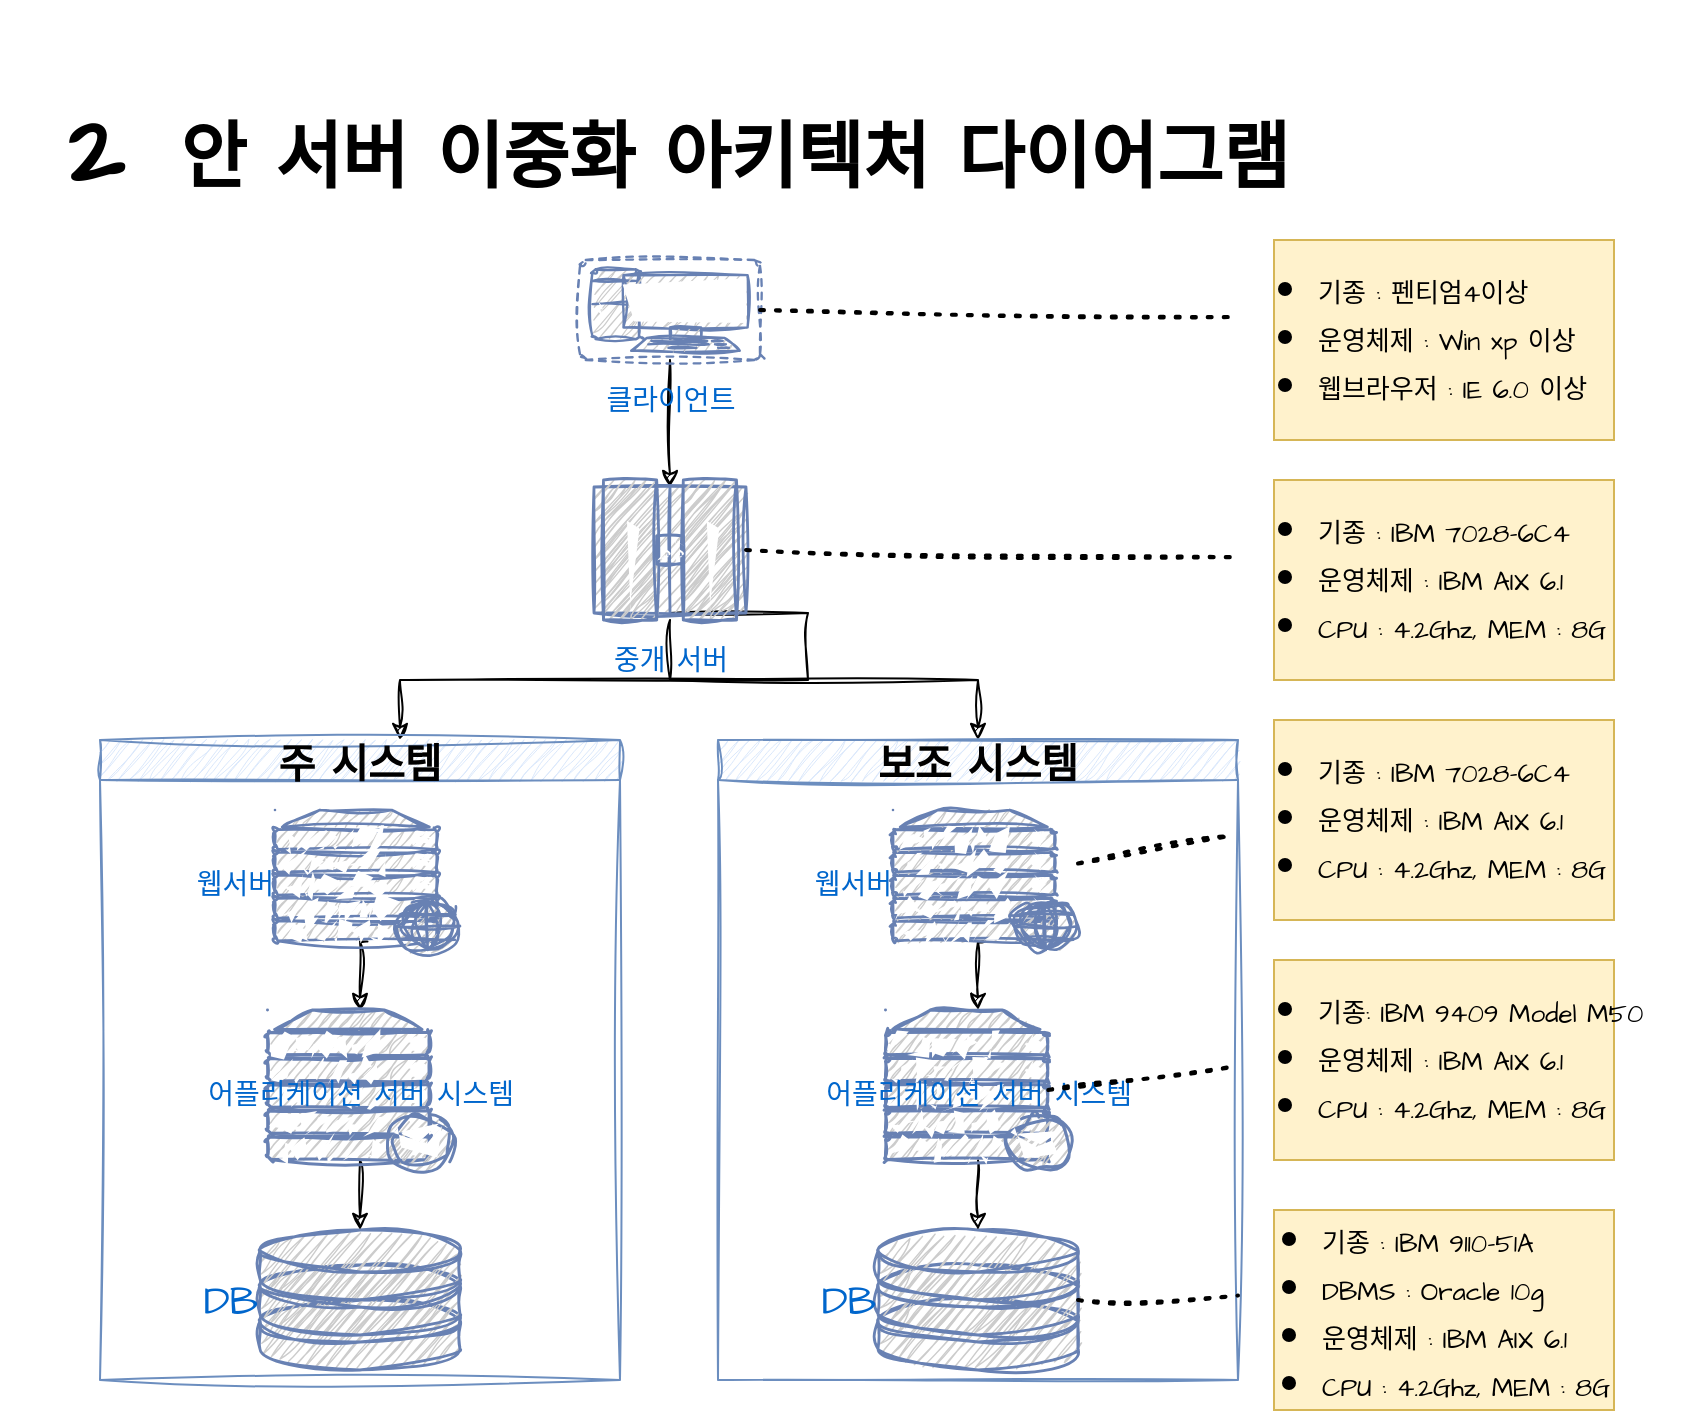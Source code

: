 <mxfile version="21.1.1" type="device">
  <diagram name="페이지-1" id="3MIh7c14-3M-HPNPaUDe">
    <mxGraphModel dx="859" dy="1865" grid="1" gridSize="10" guides="1" tooltips="1" connect="1" arrows="1" fold="1" page="1" pageScale="1" pageWidth="827" pageHeight="1169" math="0" shadow="0">
      <root>
        <mxCell id="0" />
        <mxCell id="1" parent="0" />
        <mxCell id="zOI9WWHMZoX-61sYecG0-23" style="edgeStyle=orthogonalEdgeStyle;rounded=0;sketch=1;hachureGap=4;jiggle=2;curveFitting=1;orthogonalLoop=1;jettySize=auto;html=1;exitX=0.5;exitY=1;exitDx=0;exitDy=0;exitPerimeter=0;entryX=0.5;entryY=0.05;entryDx=0;entryDy=0;entryPerimeter=0;fontFamily=Architects Daughter;fontSource=https%3A%2F%2Ffonts.googleapis.com%2Fcss%3Ffamily%3DArchitects%2BDaughter;fontSize=16;" edge="1" parent="1" source="zOI9WWHMZoX-61sYecG0-1" target="zOI9WWHMZoX-61sYecG0-2">
          <mxGeometry relative="1" as="geometry" />
        </mxCell>
        <mxCell id="zOI9WWHMZoX-61sYecG0-1" value="&lt;font style=&quot;font-size: 14px;&quot;&gt;클라이언트&lt;/font&gt;" style="fontColor=#0066CC;verticalAlign=top;verticalLabelPosition=bottom;labelPosition=center;align=center;html=1;outlineConnect=0;fillColor=#CCCCCC;strokeColor=#6881B3;gradientColor=none;gradientDirection=north;strokeWidth=2;shape=mxgraph.networks.virtual_pc;sketch=1;hachureGap=4;jiggle=2;curveFitting=1;fontFamily=Architects Daughter;fontSource=https%3A%2F%2Ffonts.googleapis.com%2Fcss%3Ffamily%3DArchitects%2BDaughter;fontSize=20;" vertex="1" parent="1">
          <mxGeometry x="300" y="100" width="90" height="50" as="geometry" />
        </mxCell>
        <mxCell id="zOI9WWHMZoX-61sYecG0-24" style="edgeStyle=orthogonalEdgeStyle;rounded=0;sketch=1;hachureGap=4;jiggle=2;curveFitting=1;orthogonalLoop=1;jettySize=auto;html=1;fontFamily=Architects Daughter;fontSource=https%3A%2F%2Ffonts.googleapis.com%2Fcss%3Ffamily%3DArchitects%2BDaughter;fontSize=16;exitX=0.5;exitY=0.95;exitDx=0;exitDy=0;exitPerimeter=0;" edge="1" parent="1" source="zOI9WWHMZoX-61sYecG0-2" target="zOI9WWHMZoX-61sYecG0-3">
          <mxGeometry relative="1" as="geometry">
            <Array as="points">
              <mxPoint x="414" y="310" />
              <mxPoint x="210" y="310" />
            </Array>
          </mxGeometry>
        </mxCell>
        <mxCell id="zOI9WWHMZoX-61sYecG0-25" style="edgeStyle=orthogonalEdgeStyle;rounded=0;sketch=1;hachureGap=4;jiggle=2;curveFitting=1;orthogonalLoop=1;jettySize=auto;html=1;entryX=0.5;entryY=0;entryDx=0;entryDy=0;fontFamily=Architects Daughter;fontSource=https%3A%2F%2Ffonts.googleapis.com%2Fcss%3Ffamily%3DArchitects%2BDaughter;fontSize=16;" edge="1" parent="1" source="zOI9WWHMZoX-61sYecG0-2" target="zOI9WWHMZoX-61sYecG0-26">
          <mxGeometry relative="1" as="geometry">
            <mxPoint x="590" y="340" as="targetPoint" />
          </mxGeometry>
        </mxCell>
        <mxCell id="zOI9WWHMZoX-61sYecG0-2" value="&lt;font style=&quot;font-size: 14px;&quot;&gt;중개 서버&lt;/font&gt;" style="fontColor=#0066CC;verticalAlign=top;verticalLabelPosition=bottom;labelPosition=center;align=center;html=1;outlineConnect=0;fillColor=#CCCCCC;strokeColor=#6881B3;gradientColor=none;gradientDirection=north;strokeWidth=2;shape=mxgraph.networks.mainframe;sketch=1;hachureGap=4;jiggle=2;curveFitting=1;fontFamily=Architects Daughter;fontSource=https%3A%2F%2Ffonts.googleapis.com%2Fcss%3Ffamily%3DArchitects%2BDaughter;fontSize=20;" vertex="1" parent="1">
          <mxGeometry x="307" y="210" width="76" height="70" as="geometry" />
        </mxCell>
        <mxCell id="zOI9WWHMZoX-61sYecG0-3" value="주 시스템" style="swimlane;startSize=20;horizontal=1;containerType=tree;sketch=1;hachureGap=4;jiggle=2;curveFitting=1;fontFamily=Architects Daughter;fontSource=https%3A%2F%2Ffonts.googleapis.com%2Fcss%3Ffamily%3DArchitects%2BDaughter;fontSize=20;fillColor=#dae8fc;strokeColor=#6c8ebf;" vertex="1" parent="1">
          <mxGeometry x="60" y="340" width="260" height="320" as="geometry" />
        </mxCell>
        <mxCell id="zOI9WWHMZoX-61sYecG0-15" style="edgeStyle=orthogonalEdgeStyle;rounded=0;sketch=1;hachureGap=4;jiggle=2;curveFitting=1;orthogonalLoop=1;jettySize=auto;html=1;exitX=0.5;exitY=0.94;exitDx=0;exitDy=0;exitPerimeter=0;entryX=0.5;entryY=0;entryDx=0;entryDy=0;entryPerimeter=0;fontFamily=Architects Daughter;fontSource=https%3A%2F%2Ffonts.googleapis.com%2Fcss%3Ffamily%3DArchitects%2BDaughter;fontSize=16;" edge="1" parent="zOI9WWHMZoX-61sYecG0-3" source="zOI9WWHMZoX-61sYecG0-11" target="zOI9WWHMZoX-61sYecG0-13">
          <mxGeometry relative="1" as="geometry" />
        </mxCell>
        <mxCell id="zOI9WWHMZoX-61sYecG0-11" value="&lt;font style=&quot;font-size: 14px;&quot;&gt;웹서버&lt;/font&gt;" style="fontColor=#0066CC;verticalAlign=middle;verticalLabelPosition=middle;labelPosition=left;align=right;html=1;outlineConnect=0;fillColor=#CCCCCC;strokeColor=#6881B3;gradientColor=none;gradientDirection=north;strokeWidth=2;shape=mxgraph.networks.web_server;sketch=1;hachureGap=4;jiggle=2;curveFitting=1;fontFamily=Architects Daughter;fontSource=https%3A%2F%2Ffonts.googleapis.com%2Fcss%3Ffamily%3DArchitects%2BDaughter;fontSize=20;" vertex="1" parent="zOI9WWHMZoX-61sYecG0-3">
          <mxGeometry x="87.5" y="35" width="92.5" height="70" as="geometry" />
        </mxCell>
        <mxCell id="zOI9WWHMZoX-61sYecG0-12" value="DB" style="fontColor=#0066CC;verticalAlign=middle;verticalLabelPosition=middle;labelPosition=left;align=right;html=1;outlineConnect=0;fillColor=#CCCCCC;strokeColor=#6881B3;gradientColor=none;gradientDirection=north;strokeWidth=2;shape=mxgraph.networks.storage;sketch=1;hachureGap=4;jiggle=2;curveFitting=1;fontFamily=Architects Daughter;fontSource=https%3A%2F%2Ffonts.googleapis.com%2Fcss%3Ffamily%3DArchitects%2BDaughter;fontSize=20;" vertex="1" parent="zOI9WWHMZoX-61sYecG0-3">
          <mxGeometry x="80" y="245" width="100" height="70" as="geometry" />
        </mxCell>
        <mxCell id="zOI9WWHMZoX-61sYecG0-16" style="edgeStyle=orthogonalEdgeStyle;rounded=0;sketch=1;hachureGap=4;jiggle=2;curveFitting=1;orthogonalLoop=1;jettySize=auto;html=1;exitX=0.5;exitY=0.94;exitDx=0;exitDy=0;exitPerimeter=0;entryX=0.5;entryY=0;entryDx=0;entryDy=0;entryPerimeter=0;fontFamily=Architects Daughter;fontSource=https%3A%2F%2Ffonts.googleapis.com%2Fcss%3Ffamily%3DArchitects%2BDaughter;fontSize=16;" edge="1" parent="zOI9WWHMZoX-61sYecG0-3" source="zOI9WWHMZoX-61sYecG0-13" target="zOI9WWHMZoX-61sYecG0-12">
          <mxGeometry relative="1" as="geometry" />
        </mxCell>
        <mxCell id="zOI9WWHMZoX-61sYecG0-13" value="&lt;font style=&quot;font-size: 14px;&quot;&gt;어플리케이션 서버 시스템&lt;/font&gt;" style="fontColor=#0066CC;verticalAlign=middle;verticalLabelPosition=middle;labelPosition=center;align=center;html=1;outlineConnect=0;fillColor=#CCCCCC;strokeColor=#6881B3;gradientColor=none;gradientDirection=north;strokeWidth=2;shape=mxgraph.networks.mail_server;sketch=1;hachureGap=4;jiggle=2;curveFitting=1;fontFamily=Architects Daughter;fontSource=https%3A%2F%2Ffonts.googleapis.com%2Fcss%3Ffamily%3DArchitects%2BDaughter;fontSize=20;" vertex="1" parent="zOI9WWHMZoX-61sYecG0-3">
          <mxGeometry x="83.75" y="135" width="92.5" height="80" as="geometry" />
        </mxCell>
        <mxCell id="zOI9WWHMZoX-61sYecG0-26" value="보조 시스템" style="swimlane;startSize=20;horizontal=1;containerType=tree;sketch=1;hachureGap=4;jiggle=2;curveFitting=1;fontFamily=Architects Daughter;fontSource=https%3A%2F%2Ffonts.googleapis.com%2Fcss%3Ffamily%3DArchitects%2BDaughter;fontSize=20;fillColor=#dae8fc;strokeColor=#6c8ebf;" vertex="1" parent="1">
          <mxGeometry x="369" y="340" width="260" height="320" as="geometry" />
        </mxCell>
        <mxCell id="zOI9WWHMZoX-61sYecG0-27" style="edgeStyle=orthogonalEdgeStyle;rounded=0;sketch=1;hachureGap=4;jiggle=2;curveFitting=1;orthogonalLoop=1;jettySize=auto;html=1;exitX=0.5;exitY=0.94;exitDx=0;exitDy=0;exitPerimeter=0;entryX=0.5;entryY=0;entryDx=0;entryDy=0;entryPerimeter=0;fontFamily=Architects Daughter;fontSource=https%3A%2F%2Ffonts.googleapis.com%2Fcss%3Ffamily%3DArchitects%2BDaughter;fontSize=16;" edge="1" parent="zOI9WWHMZoX-61sYecG0-26" source="zOI9WWHMZoX-61sYecG0-28" target="zOI9WWHMZoX-61sYecG0-31">
          <mxGeometry relative="1" as="geometry" />
        </mxCell>
        <mxCell id="zOI9WWHMZoX-61sYecG0-28" value="&lt;font style=&quot;font-size: 14px;&quot;&gt;웹서버&lt;/font&gt;" style="fontColor=#0066CC;verticalAlign=middle;verticalLabelPosition=middle;labelPosition=left;align=right;html=1;outlineConnect=0;fillColor=#CCCCCC;strokeColor=#6881B3;gradientColor=none;gradientDirection=north;strokeWidth=2;shape=mxgraph.networks.web_server;sketch=1;hachureGap=4;jiggle=2;curveFitting=1;fontFamily=Architects Daughter;fontSource=https%3A%2F%2Ffonts.googleapis.com%2Fcss%3Ffamily%3DArchitects%2BDaughter;fontSize=20;" vertex="1" parent="zOI9WWHMZoX-61sYecG0-26">
          <mxGeometry x="87.5" y="35" width="92.5" height="70" as="geometry" />
        </mxCell>
        <mxCell id="zOI9WWHMZoX-61sYecG0-29" value="DB" style="fontColor=#0066CC;verticalAlign=middle;verticalLabelPosition=middle;labelPosition=left;align=right;html=1;outlineConnect=0;fillColor=#CCCCCC;strokeColor=#6881B3;gradientColor=none;gradientDirection=north;strokeWidth=2;shape=mxgraph.networks.storage;sketch=1;hachureGap=4;jiggle=2;curveFitting=1;fontFamily=Architects Daughter;fontSource=https%3A%2F%2Ffonts.googleapis.com%2Fcss%3Ffamily%3DArchitects%2BDaughter;fontSize=20;" vertex="1" parent="zOI9WWHMZoX-61sYecG0-26">
          <mxGeometry x="80" y="245" width="100" height="70" as="geometry" />
        </mxCell>
        <mxCell id="zOI9WWHMZoX-61sYecG0-30" style="edgeStyle=orthogonalEdgeStyle;rounded=0;sketch=1;hachureGap=4;jiggle=2;curveFitting=1;orthogonalLoop=1;jettySize=auto;html=1;exitX=0.5;exitY=0.94;exitDx=0;exitDy=0;exitPerimeter=0;entryX=0.5;entryY=0;entryDx=0;entryDy=0;entryPerimeter=0;fontFamily=Architects Daughter;fontSource=https%3A%2F%2Ffonts.googleapis.com%2Fcss%3Ffamily%3DArchitects%2BDaughter;fontSize=16;" edge="1" parent="zOI9WWHMZoX-61sYecG0-26" source="zOI9WWHMZoX-61sYecG0-31" target="zOI9WWHMZoX-61sYecG0-29">
          <mxGeometry relative="1" as="geometry" />
        </mxCell>
        <mxCell id="zOI9WWHMZoX-61sYecG0-31" value="&lt;font style=&quot;font-size: 14px;&quot;&gt;어플리케이션 서버 시스템&lt;/font&gt;" style="fontColor=#0066CC;verticalAlign=middle;verticalLabelPosition=middle;labelPosition=center;align=center;html=1;outlineConnect=0;fillColor=#CCCCCC;strokeColor=#6881B3;gradientColor=none;gradientDirection=north;strokeWidth=2;shape=mxgraph.networks.mail_server;sketch=1;hachureGap=4;jiggle=2;curveFitting=1;fontFamily=Architects Daughter;fontSource=https%3A%2F%2Ffonts.googleapis.com%2Fcss%3Ffamily%3DArchitects%2BDaughter;fontSize=20;" vertex="1" parent="zOI9WWHMZoX-61sYecG0-26">
          <mxGeometry x="83.75" y="135" width="92.5" height="80" as="geometry" />
        </mxCell>
        <mxCell id="zOI9WWHMZoX-61sYecG0-37" value="" style="group" vertex="1" connectable="0" parent="1">
          <mxGeometry x="627" y="80" width="200" height="110" as="geometry" />
        </mxCell>
        <mxCell id="zOI9WWHMZoX-61sYecG0-35" value="" style="text;html=1;strokeColor=#d6b656;fillColor=#fff2cc;align=center;verticalAlign=middle;whiteSpace=wrap;overflow=hidden;fontSize=20;fontFamily=Architects Daughter;" vertex="1" parent="zOI9WWHMZoX-61sYecG0-37">
          <mxGeometry x="20" y="10" width="170" height="100" as="geometry" />
        </mxCell>
        <UserObject label="&lt;ul&gt;&lt;li&gt;&lt;font style=&quot;font-size: 13px;&quot;&gt;기종 : 펜티엄4이상&lt;/font&gt;&lt;/li&gt;&lt;li&gt;&lt;font style=&quot;font-size: 13px;&quot;&gt;운영체제 : Win xp 이상&lt;/font&gt;&lt;/li&gt;&lt;li&gt;&lt;font style=&quot;font-size: 13px;&quot;&gt;웹브라우저 : IE 6.0 이상&lt;/font&gt;&lt;/li&gt;&lt;/ul&gt;" placeholders="1" name="Variable" id="zOI9WWHMZoX-61sYecG0-32">
          <mxCell style="text;html=1;strokeColor=none;fillColor=none;align=left;verticalAlign=middle;whiteSpace=wrap;overflow=hidden;fontSize=20;fontFamily=Architects Daughter;" vertex="1" parent="zOI9WWHMZoX-61sYecG0-37">
            <mxGeometry width="200" height="100" as="geometry" />
          </mxCell>
        </UserObject>
        <mxCell id="zOI9WWHMZoX-61sYecG0-38" value="" style="group" vertex="1" connectable="0" parent="1">
          <mxGeometry x="627" y="200" width="200" height="110" as="geometry" />
        </mxCell>
        <mxCell id="zOI9WWHMZoX-61sYecG0-39" value="" style="text;html=1;strokeColor=#d6b656;fillColor=#fff2cc;align=center;verticalAlign=middle;whiteSpace=wrap;overflow=hidden;fontSize=20;fontFamily=Architects Daughter;" vertex="1" parent="zOI9WWHMZoX-61sYecG0-38">
          <mxGeometry x="20" y="10" width="170" height="100" as="geometry" />
        </mxCell>
        <UserObject label="&lt;ul&gt;&lt;li&gt;&lt;font style=&quot;font-size: 13px;&quot;&gt;기종 : IBM 7028-6C4&lt;/font&gt;&lt;/li&gt;&lt;li&gt;&lt;font style=&quot;font-size: 13px;&quot;&gt;운영체제 : IBM AIX 6.1&amp;nbsp;&lt;/font&gt;&lt;/li&gt;&lt;li&gt;&lt;font style=&quot;font-size: 13px;&quot;&gt;CPU : 4.2Ghz, MEM : 8G&lt;/font&gt;&lt;/li&gt;&lt;/ul&gt;" placeholders="1" name="Variable" id="zOI9WWHMZoX-61sYecG0-40">
          <mxCell style="text;html=1;strokeColor=none;fillColor=none;align=left;verticalAlign=middle;whiteSpace=wrap;overflow=hidden;fontSize=20;fontFamily=Architects Daughter;" vertex="1" parent="zOI9WWHMZoX-61sYecG0-38">
            <mxGeometry width="200" height="100" as="geometry" />
          </mxCell>
        </UserObject>
        <mxCell id="zOI9WWHMZoX-61sYecG0-41" value="" style="group" vertex="1" connectable="0" parent="1">
          <mxGeometry x="627" y="320" width="200" height="110" as="geometry" />
        </mxCell>
        <mxCell id="zOI9WWHMZoX-61sYecG0-42" value="" style="text;html=1;strokeColor=#d6b656;fillColor=#fff2cc;align=center;verticalAlign=middle;whiteSpace=wrap;overflow=hidden;fontSize=20;fontFamily=Architects Daughter;" vertex="1" parent="zOI9WWHMZoX-61sYecG0-41">
          <mxGeometry x="20" y="10" width="170" height="100" as="geometry" />
        </mxCell>
        <UserObject label="&lt;ul&gt;&lt;li style=&quot;border-color: var(--border-color);&quot;&gt;&lt;font style=&quot;border-color: var(--border-color); font-size: 13px;&quot;&gt;기종 : IBM 7028-6C4&lt;/font&gt;&lt;/li&gt;&lt;li style=&quot;border-color: var(--border-color);&quot;&gt;&lt;font style=&quot;border-color: var(--border-color); font-size: 13px;&quot;&gt;운영체제 : IBM AIX 6.1&amp;nbsp;&lt;/font&gt;&lt;/li&gt;&lt;li style=&quot;border-color: var(--border-color);&quot;&gt;&lt;font style=&quot;border-color: var(--border-color); font-size: 13px;&quot;&gt;CPU : 4.2Ghz, MEM : 8G&lt;/font&gt;&lt;/li&gt;&lt;/ul&gt;" placeholders="1" name="Variable" id="zOI9WWHMZoX-61sYecG0-43">
          <mxCell style="text;html=1;strokeColor=none;fillColor=none;align=left;verticalAlign=middle;whiteSpace=wrap;overflow=hidden;fontSize=20;fontFamily=Architects Daughter;" vertex="1" parent="zOI9WWHMZoX-61sYecG0-41">
            <mxGeometry width="200" height="100" as="geometry" />
          </mxCell>
        </UserObject>
        <mxCell id="zOI9WWHMZoX-61sYecG0-44" value="" style="group" vertex="1" connectable="0" parent="1">
          <mxGeometry x="627" y="440" width="210" height="110" as="geometry" />
        </mxCell>
        <mxCell id="zOI9WWHMZoX-61sYecG0-45" value="" style="text;html=1;strokeColor=#d6b656;fillColor=#fff2cc;align=center;verticalAlign=middle;whiteSpace=wrap;overflow=hidden;fontSize=20;fontFamily=Architects Daughter;" vertex="1" parent="zOI9WWHMZoX-61sYecG0-44">
          <mxGeometry x="20" y="10" width="170" height="100" as="geometry" />
        </mxCell>
        <UserObject label="&lt;ul&gt;&lt;li style=&quot;border-color: var(--border-color);&quot;&gt;&lt;font style=&quot;border-color: var(--border-color); font-size: 13px;&quot;&gt;기종: IBM 9409 Model M50&lt;/font&gt;&lt;/li&gt;&lt;li style=&quot;border-color: var(--border-color);&quot;&gt;&lt;font style=&quot;border-color: var(--border-color); font-size: 13px;&quot;&gt;운영체제 : IBM AIX 6.1&amp;nbsp;&lt;/font&gt;&lt;/li&gt;&lt;li style=&quot;border-color: var(--border-color);&quot;&gt;&lt;font style=&quot;border-color: var(--border-color); font-size: 13px;&quot;&gt;CPU : 4.2Ghz, MEM : 8G&lt;/font&gt;&lt;/li&gt;&lt;/ul&gt;" placeholders="1" name="Variable" id="zOI9WWHMZoX-61sYecG0-46">
          <mxCell style="text;html=1;strokeColor=none;fillColor=none;align=left;verticalAlign=middle;whiteSpace=wrap;overflow=hidden;fontSize=20;fontFamily=Architects Daughter;" vertex="1" parent="zOI9WWHMZoX-61sYecG0-44">
            <mxGeometry width="210" height="100" as="geometry" />
          </mxCell>
        </UserObject>
        <mxCell id="zOI9WWHMZoX-61sYecG0-50" value="" style="endArrow=none;dashed=1;html=1;dashPattern=1 3;strokeWidth=2;rounded=0;sketch=1;hachureGap=4;jiggle=2;curveFitting=1;fontFamily=Architects Daughter;fontSource=https%3A%2F%2Ffonts.googleapis.com%2Fcss%3Ffamily%3DArchitects%2BDaughter;fontSize=16;exitX=1;exitY=0.5;exitDx=0;exitDy=0;exitPerimeter=0;" edge="1" parent="1" source="zOI9WWHMZoX-61sYecG0-1" target="zOI9WWHMZoX-61sYecG0-32">
          <mxGeometry width="50" height="50" relative="1" as="geometry">
            <mxPoint x="410" y="460" as="sourcePoint" />
            <mxPoint x="460" y="410" as="targetPoint" />
          </mxGeometry>
        </mxCell>
        <mxCell id="zOI9WWHMZoX-61sYecG0-53" value="" style="endArrow=none;dashed=1;html=1;dashPattern=1 3;strokeWidth=2;rounded=0;sketch=1;hachureGap=4;jiggle=2;curveFitting=1;fontFamily=Architects Daughter;fontSource=https%3A%2F%2Ffonts.googleapis.com%2Fcss%3Ffamily%3DArchitects%2BDaughter;fontSize=16;exitX=1;exitY=0.5;exitDx=0;exitDy=0;exitPerimeter=0;" edge="1" parent="1" source="zOI9WWHMZoX-61sYecG0-2" target="zOI9WWHMZoX-61sYecG0-40">
          <mxGeometry width="50" height="50" relative="1" as="geometry">
            <mxPoint x="400" y="135" as="sourcePoint" />
            <mxPoint x="637" y="139" as="targetPoint" />
          </mxGeometry>
        </mxCell>
        <mxCell id="zOI9WWHMZoX-61sYecG0-54" value="" style="endArrow=none;dashed=1;html=1;dashPattern=1 3;strokeWidth=2;rounded=0;sketch=1;hachureGap=4;jiggle=2;curveFitting=1;fontFamily=Architects Daughter;fontSource=https%3A%2F%2Ffonts.googleapis.com%2Fcss%3Ffamily%3DArchitects%2BDaughter;fontSize=16;" edge="1" parent="1" source="zOI9WWHMZoX-61sYecG0-28" target="zOI9WWHMZoX-61sYecG0-43">
          <mxGeometry width="50" height="50" relative="1" as="geometry">
            <mxPoint x="393" y="255" as="sourcePoint" />
            <mxPoint x="637" y="259" as="targetPoint" />
          </mxGeometry>
        </mxCell>
        <mxCell id="zOI9WWHMZoX-61sYecG0-55" value="" style="endArrow=none;dashed=1;html=1;dashPattern=1 3;strokeWidth=2;rounded=0;sketch=1;hachureGap=4;jiggle=2;curveFitting=1;fontFamily=Architects Daughter;fontSource=https%3A%2F%2Ffonts.googleapis.com%2Fcss%3Ffamily%3DArchitects%2BDaughter;fontSize=16;exitX=0.88;exitY=0.5;exitDx=0;exitDy=0;exitPerimeter=0;" edge="1" parent="1" source="zOI9WWHMZoX-61sYecG0-31" target="zOI9WWHMZoX-61sYecG0-46">
          <mxGeometry width="50" height="50" relative="1" as="geometry">
            <mxPoint x="559" y="412" as="sourcePoint" />
            <mxPoint x="637" y="398" as="targetPoint" />
          </mxGeometry>
        </mxCell>
        <mxCell id="zOI9WWHMZoX-61sYecG0-56" value="" style="endArrow=none;dashed=1;html=1;dashPattern=1 3;strokeWidth=2;rounded=0;sketch=1;hachureGap=4;jiggle=2;curveFitting=1;fontFamily=Architects Daughter;fontSource=https%3A%2F%2Ffonts.googleapis.com%2Fcss%3Ffamily%3DArchitects%2BDaughter;fontSize=16;exitX=1;exitY=0.5;exitDx=0;exitDy=0;exitPerimeter=0;" edge="1" parent="1" source="zOI9WWHMZoX-61sYecG0-29" target="zOI9WWHMZoX-61sYecG0-49">
          <mxGeometry width="50" height="50" relative="1" as="geometry">
            <mxPoint x="544" y="525" as="sourcePoint" />
            <mxPoint x="637" y="513" as="targetPoint" />
          </mxGeometry>
        </mxCell>
        <mxCell id="zOI9WWHMZoX-61sYecG0-48" value="" style="text;html=1;strokeColor=#d6b656;fillColor=#fff2cc;align=center;verticalAlign=middle;whiteSpace=wrap;overflow=hidden;fontSize=20;fontFamily=Architects Daughter;" vertex="1" parent="1">
          <mxGeometry x="647" y="575" width="170" height="100" as="geometry" />
        </mxCell>
        <UserObject label="&lt;ul&gt;&lt;li style=&quot;border-color: var(--border-color);&quot;&gt;&lt;font style=&quot;border-color: var(--border-color); font-size: 13px;&quot;&gt;기종 : IBM 9110-51A&lt;/font&gt;&lt;/li&gt;&lt;li style=&quot;border-color: var(--border-color);&quot;&gt;&lt;font style=&quot;border-color: var(--border-color); font-size: 13px;&quot;&gt;DBMS : Oracle 10g&lt;/font&gt;&lt;/li&gt;&lt;li style=&quot;border-color: var(--border-color);&quot;&gt;&lt;font style=&quot;border-color: var(--border-color); font-size: 13px;&quot;&gt;운영체제 : IBM AIX 6.1&lt;br&gt;&lt;/font&gt;&lt;/li&gt;&lt;li style=&quot;border-color: var(--border-color);&quot;&gt;&lt;font style=&quot;border-color: var(--border-color); font-size: 13px;&quot;&gt;CPU : 4.2Ghz, MEM : 8G&lt;/font&gt;&lt;/li&gt;&lt;/ul&gt;" placeholders="1" name="Variable" id="zOI9WWHMZoX-61sYecG0-49">
          <mxCell style="text;html=1;strokeColor=none;fillColor=none;align=left;verticalAlign=middle;whiteSpace=wrap;overflow=hidden;fontSize=20;fontFamily=Architects Daughter;" vertex="1" parent="1">
            <mxGeometry x="629" y="555" width="200" height="120" as="geometry" />
          </mxCell>
        </UserObject>
        <mxCell id="zOI9WWHMZoX-61sYecG0-57" value="&lt;h1&gt;&lt;span style=&quot;background-color: initial;&quot;&gt;&lt;font style=&quot;font-size: 72px;&quot;&gt;&amp;nbsp;&lt;/font&gt;&lt;font style=&quot;font-size: 48px;&quot;&gt;2&lt;/font&gt;&lt;font style=&quot;font-size: 72px;&quot;&gt; &lt;/font&gt;&lt;font style=&quot;font-size: 36px;&quot;&gt;안 서버 이중화 아키텍처 다이어그램&lt;/font&gt;&lt;/span&gt;&lt;br&gt;&lt;/h1&gt;" style="text;html=1;strokeColor=none;fillColor=none;spacing=5;spacingTop=-20;whiteSpace=wrap;overflow=hidden;rounded=0;fontSize=20;fontFamily=Architects Daughter;" vertex="1" parent="1">
          <mxGeometry x="10" y="-20" width="840" height="120" as="geometry" />
        </mxCell>
      </root>
    </mxGraphModel>
  </diagram>
</mxfile>
